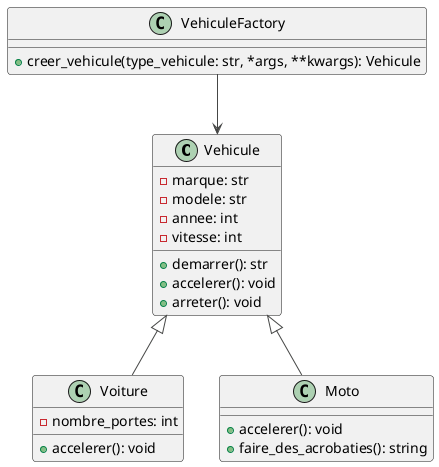 @startuml
!theme vibrant

class Vehicule {
  - marque: str
  - modele: str
  - annee: int
  - vitesse: int
  +demarrer(): str
  +accelerer(): void
  +arreter(): void
}

class Voiture {
  - nombre_portes: int
  +accelerer(): void
}

class Moto {
  +accelerer(): void
  +faire_des_acrobaties(): string
}

class VehiculeFactory {
  +creer_vehicule(type_vehicule: str, *args, **kwargs): Vehicule
}

Vehicule <|-- Voiture
Vehicule <|-- Moto
VehiculeFactory --> Vehicule

@enduml
